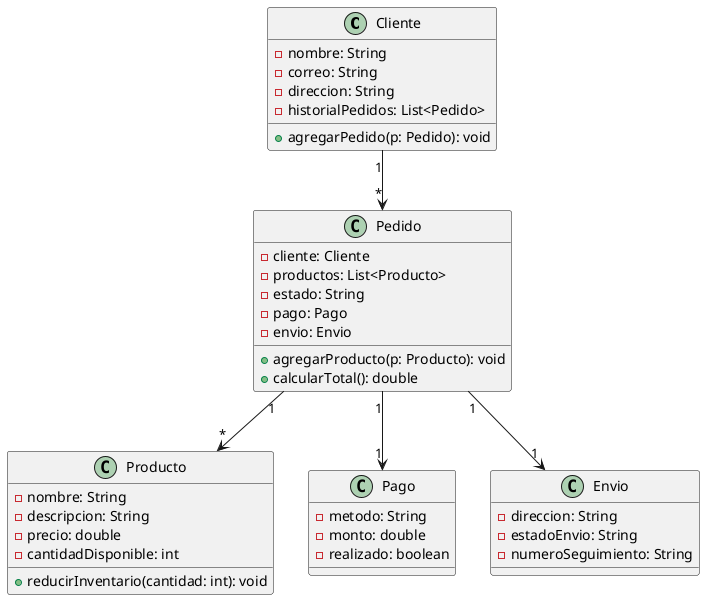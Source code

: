 @startuml

class Cliente {
    - nombre: String
    - correo: String
    - direccion: String
    - historialPedidos: List<Pedido>
    + agregarPedido(p: Pedido): void
}

class Producto {
    - nombre: String
    - descripcion: String
    - precio: double
    - cantidadDisponible: int
    + reducirInventario(cantidad: int): void
}

class Pedido {
    - cliente: Cliente
    - productos: List<Producto>
    - estado: String
    - pago: Pago
    - envio: Envio
    + agregarProducto(p: Producto): void
    + calcularTotal(): double
}

class Pago {
    - metodo: String
    - monto: double
    - realizado: boolean
}

class Envio {
    - direccion: String
    - estadoEnvio: String
    - numeroSeguimiento: String
}

Cliente "1" --> "*" Pedido
Pedido "1" --> "*" Producto
Pedido "1" --> "1" Pago
Pedido "1" --> "1" Envio

@enduml